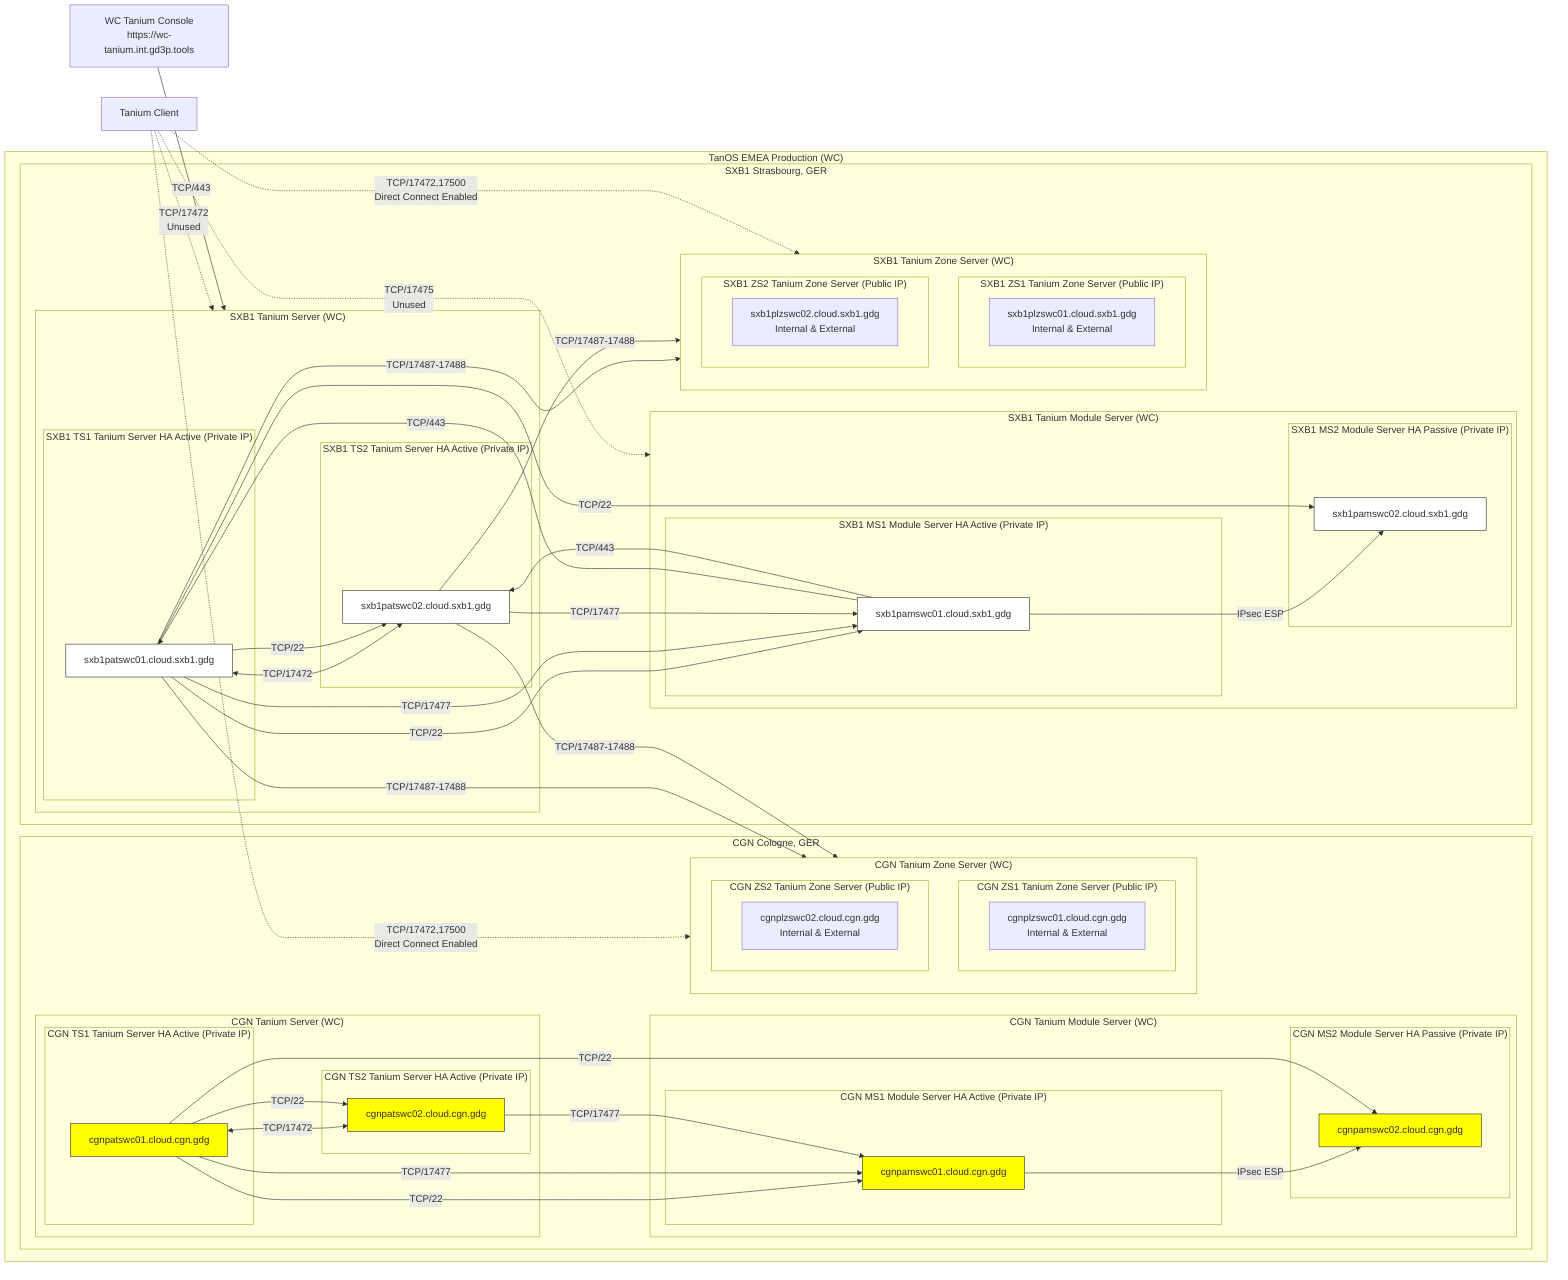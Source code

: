 flowchart LR
    %% Define nodes and subgraphs
    subgraph TanOS_US_Prod["TanOS EMEA Production (WC)"]
        subgraph CGN["CGN Cologne, GER"]
            subgraph TS_CGN["CGN Tanium Server (WC)"]
                %% Failover Cluster
                subgraph CGN_HV1["CGN TS1 Tanium Server HA Active (Private IP)"]
                    TS_CGN_1["cgnpatswc01.cloud.cgn.gdg"]
                    class TS_CGN_1 yellow
                end
                subgraph CGN_HV3["CGN TS2 Tanium Server HA Active (Private IP)"]
                    TS_CGN_2["cgnpatswc02.cloud.cgn.gdg"]
                    class TS_CGN_2 yellow
                end
                TS_CGN_1 <-->|"TCP/17472"| TS_CGN_2
            end
            subgraph MS_CGN["CGN Tanium Module Server (WC)"]
                subgraph CGN_HV2["CGN MS1 Module Server HA Active (Private IP)"]
                    MS_CGN_1["cgnpamswc01.cloud.cgn.gdg"]
                    class MS_CGN_1 yellow
                end
                subgraph CGN_HV4["CGN MS2 Module Server HA Passive (Private IP)"]
                    MS_CGN_2["cgnpamswc02.cloud.cgn.gdg"]
                    class MS_CGN_2 yellow
                end
                MS_CGN_1 -->|"IPsec ESP"| MS_CGN_2
            end
            subgraph ZS_CGN["CGN Tanium Zone Server (WC)"]
                %% Connects to Active Cluster
                subgraph CGN_HV5["CGN ZS1 Tanium Zone Server (Public IP)"]
                    ZS_CGN_1["cgnplzswc01.cloud.cgn.gdg<br/>Internal & External"]
                end
                subgraph CGN_HV6["CGN ZS2 Tanium Zone Server (Public IP)"]
                    ZS_CGN_2["cgnplzswc02.cloud.cgn.gdg<br/>Internal & External"]
                end
            end
        end
        subgraph SXB1["SXB1 Strasbourg, GER"]
            subgraph TS_SXB1["SXB1 Tanium Server (WC)"]
                %% Active Cluster
                subgraph SXB1_HV1["SXB1 TS1 Tanium Server HA Active (Private IP)"]
                    TS_SXB1_1["sxb1patswc01.cloud.sxb1.gdg"]
                    class TS_SXB1_1 white
                end
                subgraph SXB1_HV3["SXB1 TS2 Tanium Server HA Active (Private IP)"]
                    TS_SXB1_2["sxb1patswc02.cloud.sxb1.gdg"]
                    class TS_SXB1_2 white
                end
                TS_SXB1_1 <-->|"TCP/17472"| TS_SXB1_2
            end
            subgraph MS_SXB1["SXB1 Tanium Module Server (WC)"]
                subgraph SXB1_HV2["SXB1 MS1 Module Server HA Active (Private IP)"]
                    MS_SXB1_1["sxb1pamswc01.cloud.sxb1.gdg"]
                    class MS_SXB1_1 white
                end
                subgraph SXB1_HV4["SXB1 MS2 Module Server HA Passive (Private IP)"]
                    MS_SXB1_2["sxb1pamswc02.cloud.sxb1.gdg"]
                    class MS_SXB1_2 white
                end
                MS_SXB1_1 -->|"IPsec ESP"| MS_SXB1_2
            end
            subgraph ZS_SXB1["SXB1 Tanium Zone Server (WC)"]
                %% Connects to Active Cluster
                subgraph SXB1_HV5["SXB1 ZS1 Tanium Zone Server (Public IP)"]
                    ZS_SXB1_1["sxb1plzswc01.cloud.sxb1.gdg<br/>Internal & External"]
                end
                subgraph SXB1_HV6["SXB1 ZS2 Tanium Zone Server (Public IP)"]
                    ZS_SXB1_2["sxb1plzswc02.cloud.sxb1.gdg<br/>Internal & External"]
                end
            end
        end
    end

    %% Define nodes not part of a subgraph
    %%Title("TanOS Tanium Production"):::StyleGoDaddyProd
    %%TaniumClientInt["Tanium Client"]
    TaniumClientExt["Tanium Client"]
    TaniumConsole["WC Tanium Console<br/>https://wc-tanium.int.gd3p.tools"]
    %%RDPClient["RDP Client"]

    %% Define relationships
    TS_SXB1_1 -->|"TCP/22"| TS_SXB1_2 & MS_SXB1_1 & MS_SXB1_2
    TS_CGN_1 -->|"TCP/22"| TS_CGN_2 & MS_CGN_1 & MS_CGN_2
    TS_SXB1_1 & TS_SXB1_2 -->|"TCP/17487-17488"| ZS_SXB1  & ZS_CGN
    TS_SXB1_1 & TS_SXB1_2 -->|"TCP/17477"| MS_SXB1_1
    TS_CGN_1 & TS_CGN_2 -->|"TCP/17477"| MS_CGN_1
    MS_SXB1_1 -->|"TCP/443"| TS_SXB1_1 & TS_SXB1_2

    TaniumClientExt .->|"TCP/17472<br/>Unused"| TS_SXB1
    TaniumClientExt .->|"TCP/17475<br/>Unused"| MS_SXB1
    TaniumClientExt .->|"TCP/17472,17500<br/>Direct Connect Enabled"| ZS_SXB1 & ZS_CGN
    TaniumConsole -->|"TCP/443"| TS_SXB1

    %% Add hyperlinks
    click TaniumConsole "https://wc-tanium.int.gd3p.tools" "WC Tanium Console (VPN Required)"

    %% Define styles
    classDef StyleGoDaddyProd fill:#E22726,color:#000000,stroke:#FFFFFF,stroke-width:1px;
    classDef StyleGoDaddyProdEMEA fill:#FED317,color:#2F1C4C,stroke:#FADCD9,stroke-width:1px;
    classDef StyleGoDaddyDev fill:#00782E,color:#D8EFEF,stroke:#FFEEA9,stroke-width:1px;
    classDef yellow fill:#ff0,stroke:#333,stroke-width:1px;
    classDef white fill:#fff,stroke:#333,stroke-width:1px;

    %% Assign styles
    %%class Title StyleGoDaddyProdEMEA;